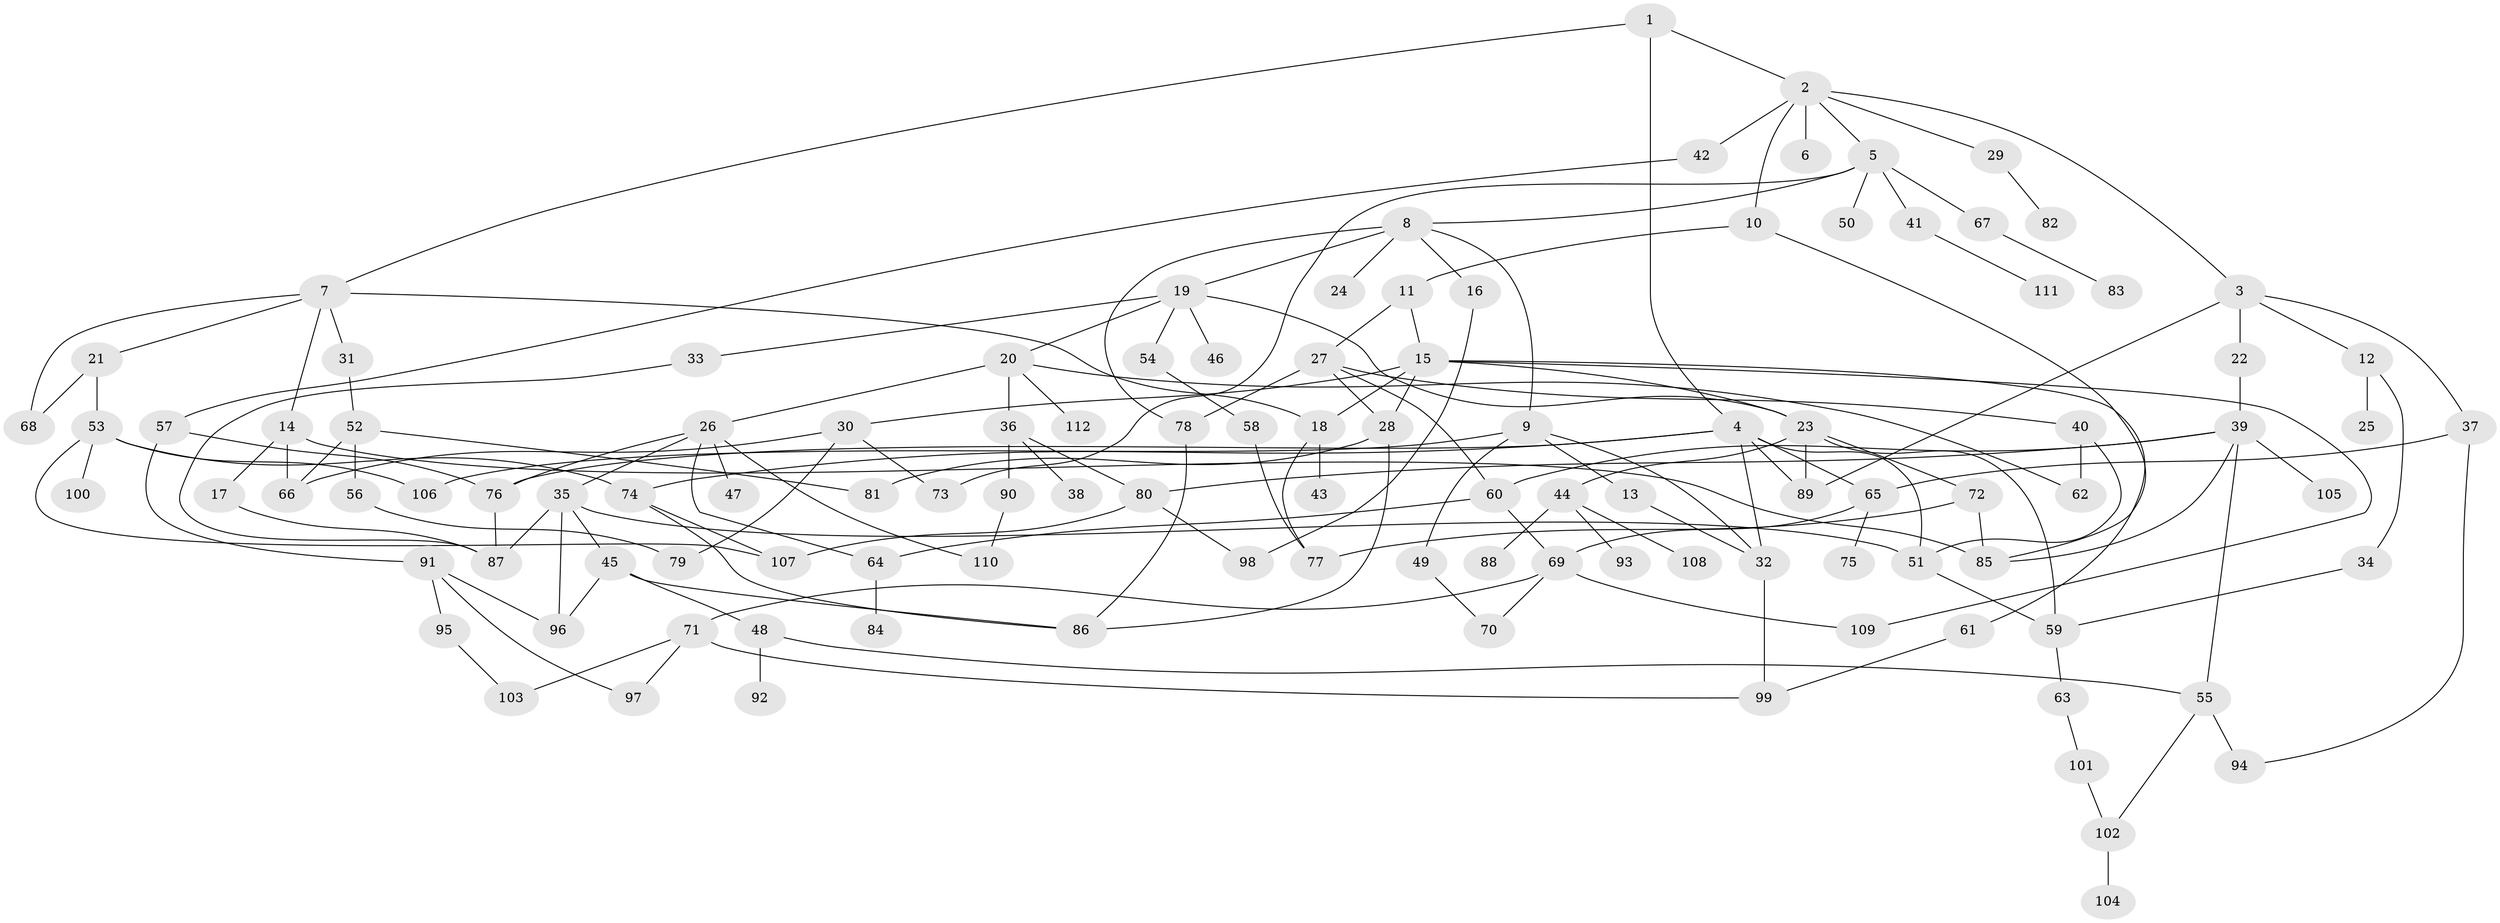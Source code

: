 // coarse degree distribution, {8: 0.028169014084507043, 7: 0.04225352112676056, 5: 0.09859154929577464, 1: 0.2112676056338028, 6: 0.08450704225352113, 4: 0.16901408450704225, 3: 0.14084507042253522, 9: 0.014084507042253521, 2: 0.2112676056338028}
// Generated by graph-tools (version 1.1) at 2025/51/02/27/25 19:51:38]
// undirected, 112 vertices, 165 edges
graph export_dot {
graph [start="1"]
  node [color=gray90,style=filled];
  1;
  2;
  3;
  4;
  5;
  6;
  7;
  8;
  9;
  10;
  11;
  12;
  13;
  14;
  15;
  16;
  17;
  18;
  19;
  20;
  21;
  22;
  23;
  24;
  25;
  26;
  27;
  28;
  29;
  30;
  31;
  32;
  33;
  34;
  35;
  36;
  37;
  38;
  39;
  40;
  41;
  42;
  43;
  44;
  45;
  46;
  47;
  48;
  49;
  50;
  51;
  52;
  53;
  54;
  55;
  56;
  57;
  58;
  59;
  60;
  61;
  62;
  63;
  64;
  65;
  66;
  67;
  68;
  69;
  70;
  71;
  72;
  73;
  74;
  75;
  76;
  77;
  78;
  79;
  80;
  81;
  82;
  83;
  84;
  85;
  86;
  87;
  88;
  89;
  90;
  91;
  92;
  93;
  94;
  95;
  96;
  97;
  98;
  99;
  100;
  101;
  102;
  103;
  104;
  105;
  106;
  107;
  108;
  109;
  110;
  111;
  112;
  1 -- 2;
  1 -- 4;
  1 -- 7;
  2 -- 3;
  2 -- 5;
  2 -- 6;
  2 -- 10;
  2 -- 29;
  2 -- 42;
  3 -- 12;
  3 -- 22;
  3 -- 37;
  3 -- 89;
  4 -- 32;
  4 -- 65;
  4 -- 74;
  4 -- 76;
  4 -- 51;
  4 -- 89;
  5 -- 8;
  5 -- 41;
  5 -- 50;
  5 -- 67;
  5 -- 73;
  7 -- 14;
  7 -- 18;
  7 -- 21;
  7 -- 31;
  7 -- 68;
  8 -- 9;
  8 -- 16;
  8 -- 19;
  8 -- 24;
  8 -- 78;
  9 -- 13;
  9 -- 49;
  9 -- 32;
  9 -- 106;
  10 -- 11;
  10 -- 85;
  11 -- 15;
  11 -- 27;
  12 -- 25;
  12 -- 34;
  13 -- 32;
  14 -- 17;
  14 -- 66;
  14 -- 85;
  15 -- 23;
  15 -- 30;
  15 -- 61;
  15 -- 109;
  15 -- 28;
  15 -- 18;
  16 -- 98;
  17 -- 87;
  18 -- 43;
  18 -- 77;
  19 -- 20;
  19 -- 33;
  19 -- 46;
  19 -- 54;
  19 -- 23;
  20 -- 26;
  20 -- 36;
  20 -- 112;
  20 -- 62;
  21 -- 53;
  21 -- 68;
  22 -- 39;
  23 -- 44;
  23 -- 72;
  23 -- 89;
  23 -- 59;
  26 -- 35;
  26 -- 47;
  26 -- 110;
  26 -- 76;
  26 -- 64;
  27 -- 28;
  27 -- 40;
  27 -- 78;
  27 -- 60;
  28 -- 86;
  28 -- 81;
  29 -- 82;
  30 -- 73;
  30 -- 79;
  30 -- 66;
  31 -- 52;
  32 -- 99;
  33 -- 87;
  34 -- 59;
  35 -- 45;
  35 -- 96;
  35 -- 87;
  35 -- 51;
  36 -- 38;
  36 -- 90;
  36 -- 80;
  37 -- 94;
  37 -- 65;
  39 -- 60;
  39 -- 80;
  39 -- 105;
  39 -- 85;
  39 -- 55;
  40 -- 51;
  40 -- 62;
  41 -- 111;
  42 -- 57;
  44 -- 88;
  44 -- 93;
  44 -- 108;
  45 -- 48;
  45 -- 86;
  45 -- 96;
  48 -- 55;
  48 -- 92;
  49 -- 70;
  51 -- 59;
  52 -- 56;
  52 -- 81;
  52 -- 66;
  53 -- 100;
  53 -- 106;
  53 -- 74;
  53 -- 107;
  54 -- 58;
  55 -- 102;
  55 -- 94;
  56 -- 79;
  57 -- 91;
  57 -- 76;
  58 -- 77;
  59 -- 63;
  60 -- 64;
  60 -- 69;
  61 -- 99;
  63 -- 101;
  64 -- 84;
  65 -- 75;
  65 -- 69;
  67 -- 83;
  69 -- 71;
  69 -- 70;
  69 -- 109;
  71 -- 103;
  71 -- 99;
  71 -- 97;
  72 -- 77;
  72 -- 85;
  74 -- 107;
  74 -- 86;
  76 -- 87;
  78 -- 86;
  80 -- 98;
  80 -- 107;
  90 -- 110;
  91 -- 95;
  91 -- 97;
  91 -- 96;
  95 -- 103;
  101 -- 102;
  102 -- 104;
}
